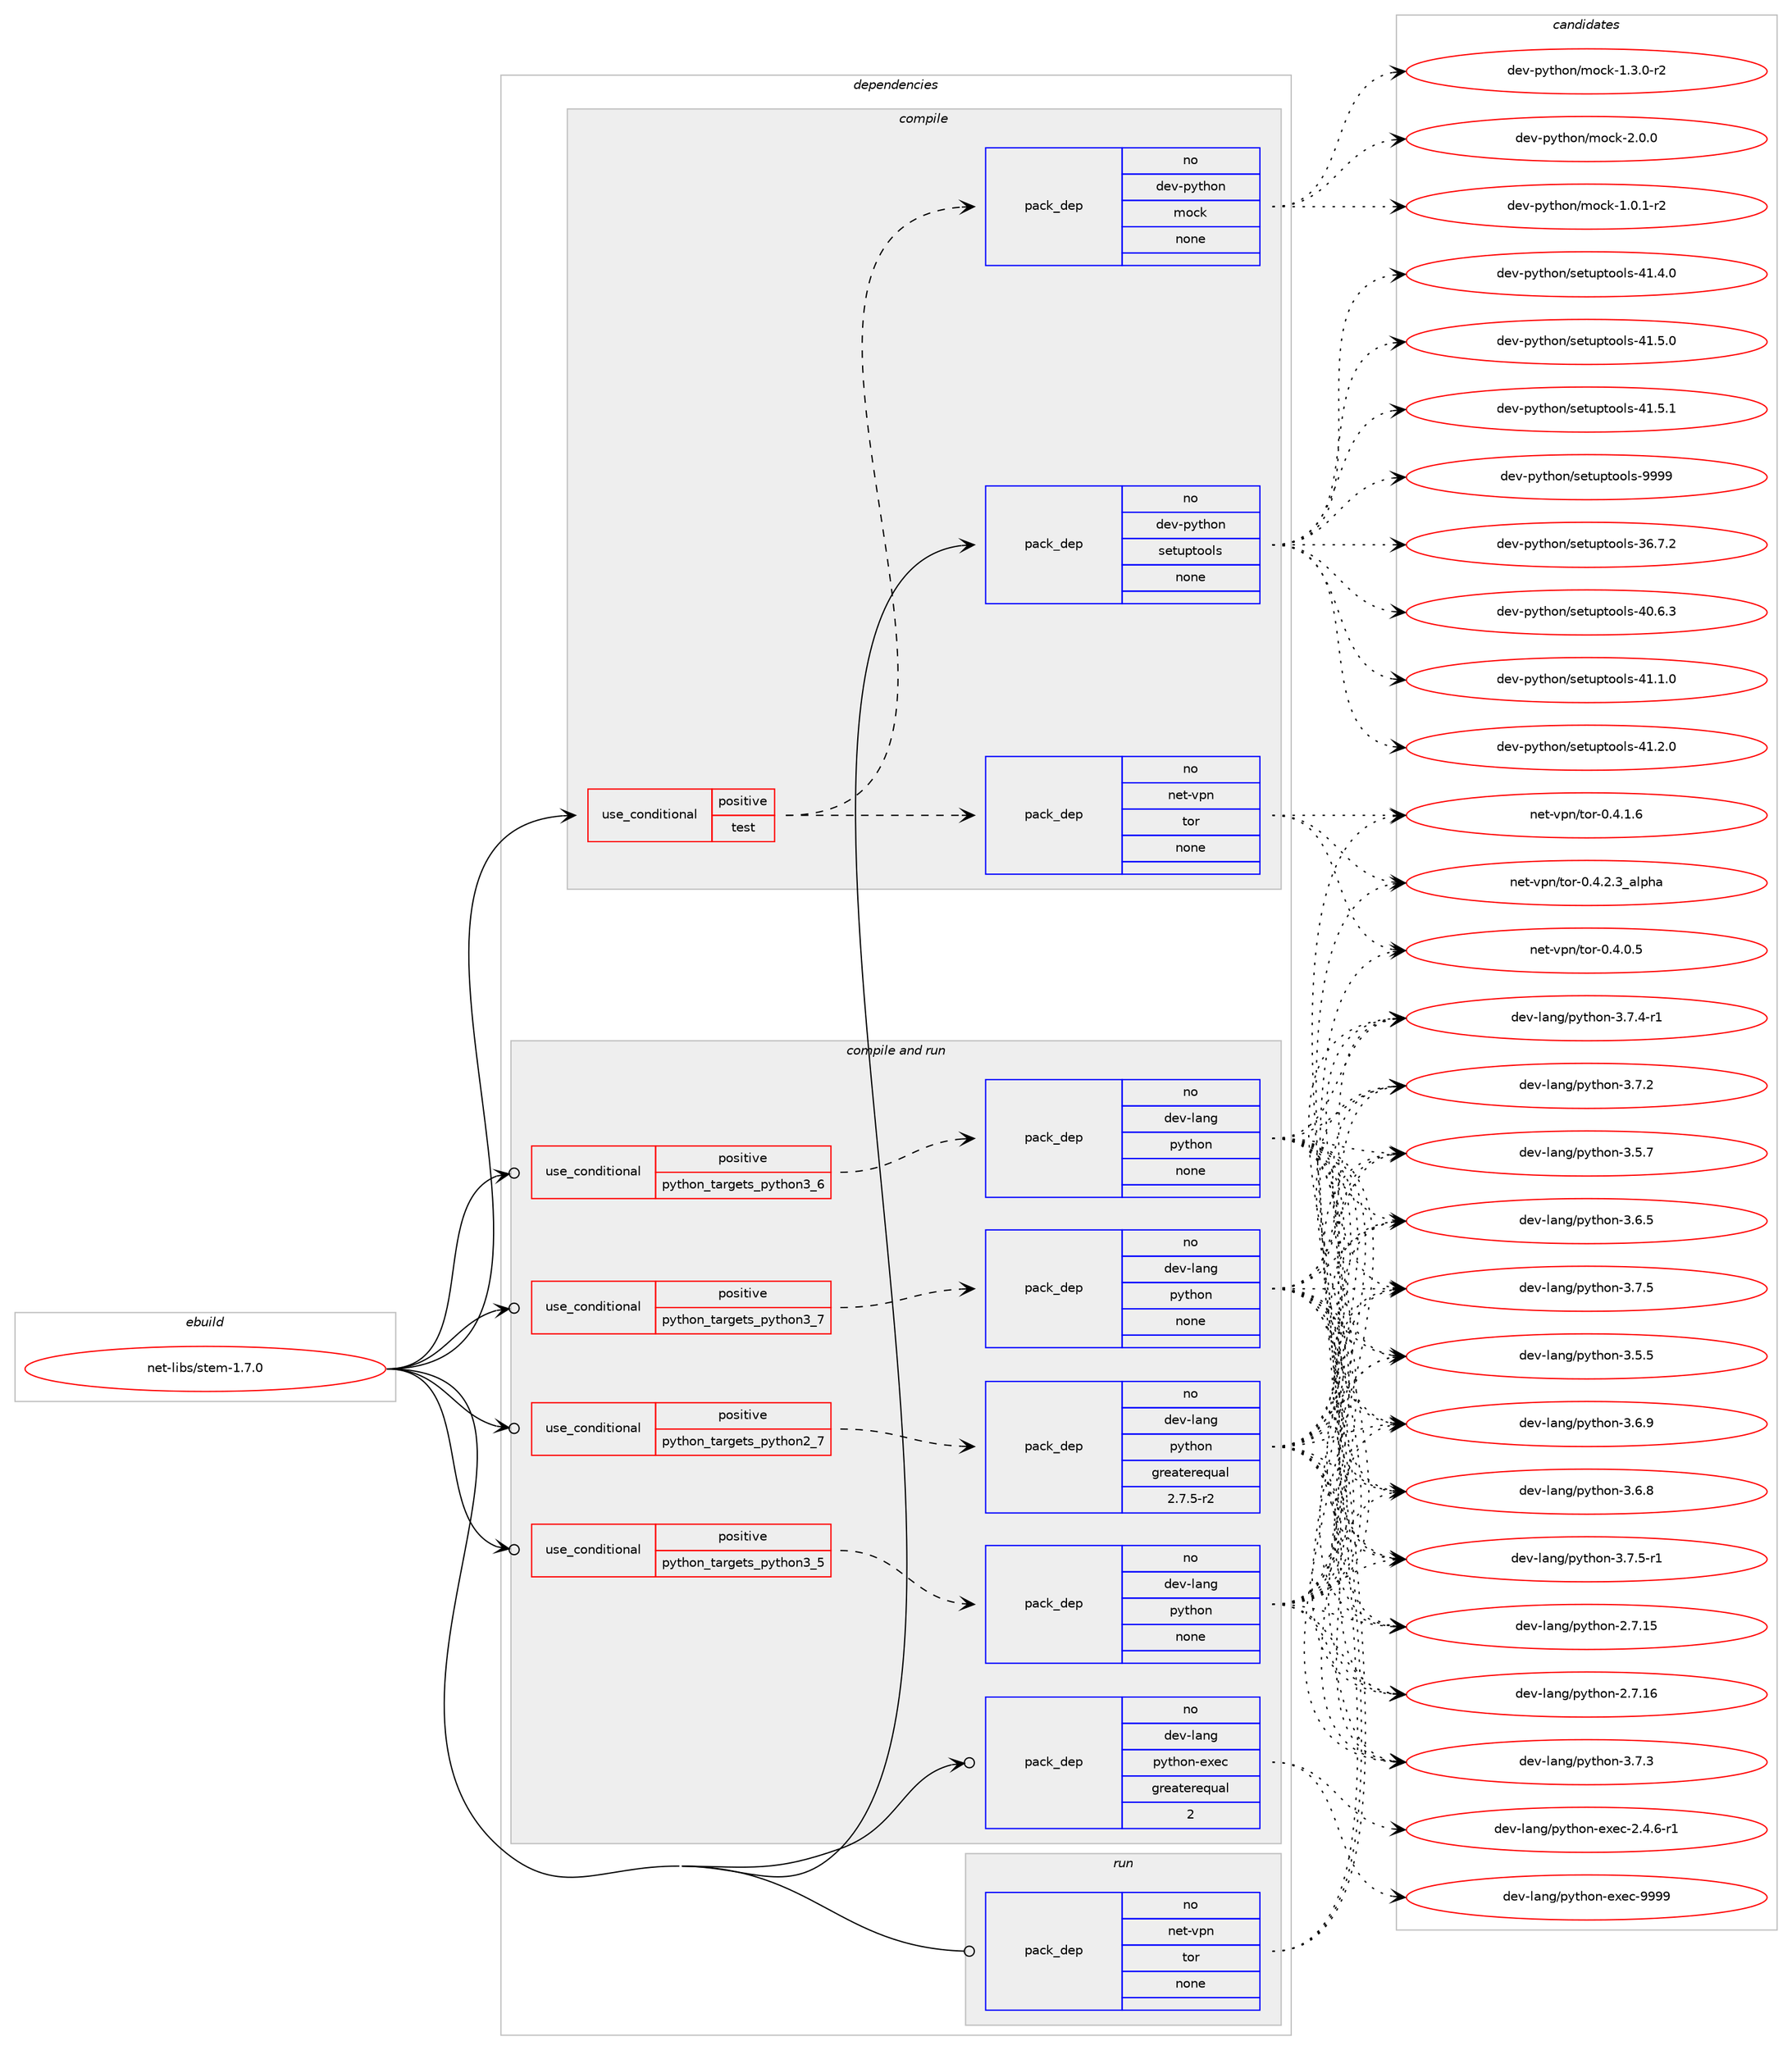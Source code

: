 digraph prolog {

# *************
# Graph options
# *************

newrank=true;
concentrate=true;
compound=true;
graph [rankdir=LR,fontname=Helvetica,fontsize=10,ranksep=1.5];#, ranksep=2.5, nodesep=0.2];
edge  [arrowhead=vee];
node  [fontname=Helvetica,fontsize=10];

# **********
# The ebuild
# **********

subgraph cluster_leftcol {
color=gray;
rank=same;
label=<<i>ebuild</i>>;
id [label="net-libs/stem-1.7.0", color=red, width=4, href="../net-libs/stem-1.7.0.svg"];
}

# ****************
# The dependencies
# ****************

subgraph cluster_midcol {
color=gray;
label=<<i>dependencies</i>>;
subgraph cluster_compile {
fillcolor="#eeeeee";
style=filled;
label=<<i>compile</i>>;
subgraph cond202041 {
dependency828734 [label=<<TABLE BORDER="0" CELLBORDER="1" CELLSPACING="0" CELLPADDING="4"><TR><TD ROWSPAN="3" CELLPADDING="10">use_conditional</TD></TR><TR><TD>positive</TD></TR><TR><TD>test</TD></TR></TABLE>>, shape=none, color=red];
subgraph pack612160 {
dependency828735 [label=<<TABLE BORDER="0" CELLBORDER="1" CELLSPACING="0" CELLPADDING="4" WIDTH="220"><TR><TD ROWSPAN="6" CELLPADDING="30">pack_dep</TD></TR><TR><TD WIDTH="110">no</TD></TR><TR><TD>dev-python</TD></TR><TR><TD>mock</TD></TR><TR><TD>none</TD></TR><TR><TD></TD></TR></TABLE>>, shape=none, color=blue];
}
dependency828734:e -> dependency828735:w [weight=20,style="dashed",arrowhead="vee"];
subgraph pack612161 {
dependency828736 [label=<<TABLE BORDER="0" CELLBORDER="1" CELLSPACING="0" CELLPADDING="4" WIDTH="220"><TR><TD ROWSPAN="6" CELLPADDING="30">pack_dep</TD></TR><TR><TD WIDTH="110">no</TD></TR><TR><TD>net-vpn</TD></TR><TR><TD>tor</TD></TR><TR><TD>none</TD></TR><TR><TD></TD></TR></TABLE>>, shape=none, color=blue];
}
dependency828734:e -> dependency828736:w [weight=20,style="dashed",arrowhead="vee"];
}
id:e -> dependency828734:w [weight=20,style="solid",arrowhead="vee"];
subgraph pack612162 {
dependency828737 [label=<<TABLE BORDER="0" CELLBORDER="1" CELLSPACING="0" CELLPADDING="4" WIDTH="220"><TR><TD ROWSPAN="6" CELLPADDING="30">pack_dep</TD></TR><TR><TD WIDTH="110">no</TD></TR><TR><TD>dev-python</TD></TR><TR><TD>setuptools</TD></TR><TR><TD>none</TD></TR><TR><TD></TD></TR></TABLE>>, shape=none, color=blue];
}
id:e -> dependency828737:w [weight=20,style="solid",arrowhead="vee"];
}
subgraph cluster_compileandrun {
fillcolor="#eeeeee";
style=filled;
label=<<i>compile and run</i>>;
subgraph cond202042 {
dependency828738 [label=<<TABLE BORDER="0" CELLBORDER="1" CELLSPACING="0" CELLPADDING="4"><TR><TD ROWSPAN="3" CELLPADDING="10">use_conditional</TD></TR><TR><TD>positive</TD></TR><TR><TD>python_targets_python2_7</TD></TR></TABLE>>, shape=none, color=red];
subgraph pack612163 {
dependency828739 [label=<<TABLE BORDER="0" CELLBORDER="1" CELLSPACING="0" CELLPADDING="4" WIDTH="220"><TR><TD ROWSPAN="6" CELLPADDING="30">pack_dep</TD></TR><TR><TD WIDTH="110">no</TD></TR><TR><TD>dev-lang</TD></TR><TR><TD>python</TD></TR><TR><TD>greaterequal</TD></TR><TR><TD>2.7.5-r2</TD></TR></TABLE>>, shape=none, color=blue];
}
dependency828738:e -> dependency828739:w [weight=20,style="dashed",arrowhead="vee"];
}
id:e -> dependency828738:w [weight=20,style="solid",arrowhead="odotvee"];
subgraph cond202043 {
dependency828740 [label=<<TABLE BORDER="0" CELLBORDER="1" CELLSPACING="0" CELLPADDING="4"><TR><TD ROWSPAN="3" CELLPADDING="10">use_conditional</TD></TR><TR><TD>positive</TD></TR><TR><TD>python_targets_python3_5</TD></TR></TABLE>>, shape=none, color=red];
subgraph pack612164 {
dependency828741 [label=<<TABLE BORDER="0" CELLBORDER="1" CELLSPACING="0" CELLPADDING="4" WIDTH="220"><TR><TD ROWSPAN="6" CELLPADDING="30">pack_dep</TD></TR><TR><TD WIDTH="110">no</TD></TR><TR><TD>dev-lang</TD></TR><TR><TD>python</TD></TR><TR><TD>none</TD></TR><TR><TD></TD></TR></TABLE>>, shape=none, color=blue];
}
dependency828740:e -> dependency828741:w [weight=20,style="dashed",arrowhead="vee"];
}
id:e -> dependency828740:w [weight=20,style="solid",arrowhead="odotvee"];
subgraph cond202044 {
dependency828742 [label=<<TABLE BORDER="0" CELLBORDER="1" CELLSPACING="0" CELLPADDING="4"><TR><TD ROWSPAN="3" CELLPADDING="10">use_conditional</TD></TR><TR><TD>positive</TD></TR><TR><TD>python_targets_python3_6</TD></TR></TABLE>>, shape=none, color=red];
subgraph pack612165 {
dependency828743 [label=<<TABLE BORDER="0" CELLBORDER="1" CELLSPACING="0" CELLPADDING="4" WIDTH="220"><TR><TD ROWSPAN="6" CELLPADDING="30">pack_dep</TD></TR><TR><TD WIDTH="110">no</TD></TR><TR><TD>dev-lang</TD></TR><TR><TD>python</TD></TR><TR><TD>none</TD></TR><TR><TD></TD></TR></TABLE>>, shape=none, color=blue];
}
dependency828742:e -> dependency828743:w [weight=20,style="dashed",arrowhead="vee"];
}
id:e -> dependency828742:w [weight=20,style="solid",arrowhead="odotvee"];
subgraph cond202045 {
dependency828744 [label=<<TABLE BORDER="0" CELLBORDER="1" CELLSPACING="0" CELLPADDING="4"><TR><TD ROWSPAN="3" CELLPADDING="10">use_conditional</TD></TR><TR><TD>positive</TD></TR><TR><TD>python_targets_python3_7</TD></TR></TABLE>>, shape=none, color=red];
subgraph pack612166 {
dependency828745 [label=<<TABLE BORDER="0" CELLBORDER="1" CELLSPACING="0" CELLPADDING="4" WIDTH="220"><TR><TD ROWSPAN="6" CELLPADDING="30">pack_dep</TD></TR><TR><TD WIDTH="110">no</TD></TR><TR><TD>dev-lang</TD></TR><TR><TD>python</TD></TR><TR><TD>none</TD></TR><TR><TD></TD></TR></TABLE>>, shape=none, color=blue];
}
dependency828744:e -> dependency828745:w [weight=20,style="dashed",arrowhead="vee"];
}
id:e -> dependency828744:w [weight=20,style="solid",arrowhead="odotvee"];
subgraph pack612167 {
dependency828746 [label=<<TABLE BORDER="0" CELLBORDER="1" CELLSPACING="0" CELLPADDING="4" WIDTH="220"><TR><TD ROWSPAN="6" CELLPADDING="30">pack_dep</TD></TR><TR><TD WIDTH="110">no</TD></TR><TR><TD>dev-lang</TD></TR><TR><TD>python-exec</TD></TR><TR><TD>greaterequal</TD></TR><TR><TD>2</TD></TR></TABLE>>, shape=none, color=blue];
}
id:e -> dependency828746:w [weight=20,style="solid",arrowhead="odotvee"];
}
subgraph cluster_run {
fillcolor="#eeeeee";
style=filled;
label=<<i>run</i>>;
subgraph pack612168 {
dependency828747 [label=<<TABLE BORDER="0" CELLBORDER="1" CELLSPACING="0" CELLPADDING="4" WIDTH="220"><TR><TD ROWSPAN="6" CELLPADDING="30">pack_dep</TD></TR><TR><TD WIDTH="110">no</TD></TR><TR><TD>net-vpn</TD></TR><TR><TD>tor</TD></TR><TR><TD>none</TD></TR><TR><TD></TD></TR></TABLE>>, shape=none, color=blue];
}
id:e -> dependency828747:w [weight=20,style="solid",arrowhead="odot"];
}
}

# **************
# The candidates
# **************

subgraph cluster_choices {
rank=same;
color=gray;
label=<<i>candidates</i>>;

subgraph choice612160 {
color=black;
nodesep=1;
choice1001011184511212111610411111047109111991074549464846494511450 [label="dev-python/mock-1.0.1-r2", color=red, width=4,href="../dev-python/mock-1.0.1-r2.svg"];
choice1001011184511212111610411111047109111991074549465146484511450 [label="dev-python/mock-1.3.0-r2", color=red, width=4,href="../dev-python/mock-1.3.0-r2.svg"];
choice100101118451121211161041111104710911199107455046484648 [label="dev-python/mock-2.0.0", color=red, width=4,href="../dev-python/mock-2.0.0.svg"];
dependency828735:e -> choice1001011184511212111610411111047109111991074549464846494511450:w [style=dotted,weight="100"];
dependency828735:e -> choice1001011184511212111610411111047109111991074549465146484511450:w [style=dotted,weight="100"];
dependency828735:e -> choice100101118451121211161041111104710911199107455046484648:w [style=dotted,weight="100"];
}
subgraph choice612161 {
color=black;
nodesep=1;
choice11010111645118112110471161111144548465246484653 [label="net-vpn/tor-0.4.0.5", color=red, width=4,href="../net-vpn/tor-0.4.0.5.svg"];
choice11010111645118112110471161111144548465246494654 [label="net-vpn/tor-0.4.1.6", color=red, width=4,href="../net-vpn/tor-0.4.1.6.svg"];
choice11010111645118112110471161111144548465246504651959710811210497 [label="net-vpn/tor-0.4.2.3_alpha", color=red, width=4,href="../net-vpn/tor-0.4.2.3_alpha.svg"];
dependency828736:e -> choice11010111645118112110471161111144548465246484653:w [style=dotted,weight="100"];
dependency828736:e -> choice11010111645118112110471161111144548465246494654:w [style=dotted,weight="100"];
dependency828736:e -> choice11010111645118112110471161111144548465246504651959710811210497:w [style=dotted,weight="100"];
}
subgraph choice612162 {
color=black;
nodesep=1;
choice100101118451121211161041111104711510111611711211611111110811545515446554650 [label="dev-python/setuptools-36.7.2", color=red, width=4,href="../dev-python/setuptools-36.7.2.svg"];
choice100101118451121211161041111104711510111611711211611111110811545524846544651 [label="dev-python/setuptools-40.6.3", color=red, width=4,href="../dev-python/setuptools-40.6.3.svg"];
choice100101118451121211161041111104711510111611711211611111110811545524946494648 [label="dev-python/setuptools-41.1.0", color=red, width=4,href="../dev-python/setuptools-41.1.0.svg"];
choice100101118451121211161041111104711510111611711211611111110811545524946504648 [label="dev-python/setuptools-41.2.0", color=red, width=4,href="../dev-python/setuptools-41.2.0.svg"];
choice100101118451121211161041111104711510111611711211611111110811545524946524648 [label="dev-python/setuptools-41.4.0", color=red, width=4,href="../dev-python/setuptools-41.4.0.svg"];
choice100101118451121211161041111104711510111611711211611111110811545524946534648 [label="dev-python/setuptools-41.5.0", color=red, width=4,href="../dev-python/setuptools-41.5.0.svg"];
choice100101118451121211161041111104711510111611711211611111110811545524946534649 [label="dev-python/setuptools-41.5.1", color=red, width=4,href="../dev-python/setuptools-41.5.1.svg"];
choice10010111845112121116104111110471151011161171121161111111081154557575757 [label="dev-python/setuptools-9999", color=red, width=4,href="../dev-python/setuptools-9999.svg"];
dependency828737:e -> choice100101118451121211161041111104711510111611711211611111110811545515446554650:w [style=dotted,weight="100"];
dependency828737:e -> choice100101118451121211161041111104711510111611711211611111110811545524846544651:w [style=dotted,weight="100"];
dependency828737:e -> choice100101118451121211161041111104711510111611711211611111110811545524946494648:w [style=dotted,weight="100"];
dependency828737:e -> choice100101118451121211161041111104711510111611711211611111110811545524946504648:w [style=dotted,weight="100"];
dependency828737:e -> choice100101118451121211161041111104711510111611711211611111110811545524946524648:w [style=dotted,weight="100"];
dependency828737:e -> choice100101118451121211161041111104711510111611711211611111110811545524946534648:w [style=dotted,weight="100"];
dependency828737:e -> choice100101118451121211161041111104711510111611711211611111110811545524946534649:w [style=dotted,weight="100"];
dependency828737:e -> choice10010111845112121116104111110471151011161171121161111111081154557575757:w [style=dotted,weight="100"];
}
subgraph choice612163 {
color=black;
nodesep=1;
choice10010111845108971101034711212111610411111045504655464953 [label="dev-lang/python-2.7.15", color=red, width=4,href="../dev-lang/python-2.7.15.svg"];
choice10010111845108971101034711212111610411111045504655464954 [label="dev-lang/python-2.7.16", color=red, width=4,href="../dev-lang/python-2.7.16.svg"];
choice100101118451089711010347112121116104111110455146534653 [label="dev-lang/python-3.5.5", color=red, width=4,href="../dev-lang/python-3.5.5.svg"];
choice100101118451089711010347112121116104111110455146534655 [label="dev-lang/python-3.5.7", color=red, width=4,href="../dev-lang/python-3.5.7.svg"];
choice100101118451089711010347112121116104111110455146544653 [label="dev-lang/python-3.6.5", color=red, width=4,href="../dev-lang/python-3.6.5.svg"];
choice100101118451089711010347112121116104111110455146544656 [label="dev-lang/python-3.6.8", color=red, width=4,href="../dev-lang/python-3.6.8.svg"];
choice100101118451089711010347112121116104111110455146544657 [label="dev-lang/python-3.6.9", color=red, width=4,href="../dev-lang/python-3.6.9.svg"];
choice100101118451089711010347112121116104111110455146554650 [label="dev-lang/python-3.7.2", color=red, width=4,href="../dev-lang/python-3.7.2.svg"];
choice100101118451089711010347112121116104111110455146554651 [label="dev-lang/python-3.7.3", color=red, width=4,href="../dev-lang/python-3.7.3.svg"];
choice1001011184510897110103471121211161041111104551465546524511449 [label="dev-lang/python-3.7.4-r1", color=red, width=4,href="../dev-lang/python-3.7.4-r1.svg"];
choice100101118451089711010347112121116104111110455146554653 [label="dev-lang/python-3.7.5", color=red, width=4,href="../dev-lang/python-3.7.5.svg"];
choice1001011184510897110103471121211161041111104551465546534511449 [label="dev-lang/python-3.7.5-r1", color=red, width=4,href="../dev-lang/python-3.7.5-r1.svg"];
dependency828739:e -> choice10010111845108971101034711212111610411111045504655464953:w [style=dotted,weight="100"];
dependency828739:e -> choice10010111845108971101034711212111610411111045504655464954:w [style=dotted,weight="100"];
dependency828739:e -> choice100101118451089711010347112121116104111110455146534653:w [style=dotted,weight="100"];
dependency828739:e -> choice100101118451089711010347112121116104111110455146534655:w [style=dotted,weight="100"];
dependency828739:e -> choice100101118451089711010347112121116104111110455146544653:w [style=dotted,weight="100"];
dependency828739:e -> choice100101118451089711010347112121116104111110455146544656:w [style=dotted,weight="100"];
dependency828739:e -> choice100101118451089711010347112121116104111110455146544657:w [style=dotted,weight="100"];
dependency828739:e -> choice100101118451089711010347112121116104111110455146554650:w [style=dotted,weight="100"];
dependency828739:e -> choice100101118451089711010347112121116104111110455146554651:w [style=dotted,weight="100"];
dependency828739:e -> choice1001011184510897110103471121211161041111104551465546524511449:w [style=dotted,weight="100"];
dependency828739:e -> choice100101118451089711010347112121116104111110455146554653:w [style=dotted,weight="100"];
dependency828739:e -> choice1001011184510897110103471121211161041111104551465546534511449:w [style=dotted,weight="100"];
}
subgraph choice612164 {
color=black;
nodesep=1;
choice10010111845108971101034711212111610411111045504655464953 [label="dev-lang/python-2.7.15", color=red, width=4,href="../dev-lang/python-2.7.15.svg"];
choice10010111845108971101034711212111610411111045504655464954 [label="dev-lang/python-2.7.16", color=red, width=4,href="../dev-lang/python-2.7.16.svg"];
choice100101118451089711010347112121116104111110455146534653 [label="dev-lang/python-3.5.5", color=red, width=4,href="../dev-lang/python-3.5.5.svg"];
choice100101118451089711010347112121116104111110455146534655 [label="dev-lang/python-3.5.7", color=red, width=4,href="../dev-lang/python-3.5.7.svg"];
choice100101118451089711010347112121116104111110455146544653 [label="dev-lang/python-3.6.5", color=red, width=4,href="../dev-lang/python-3.6.5.svg"];
choice100101118451089711010347112121116104111110455146544656 [label="dev-lang/python-3.6.8", color=red, width=4,href="../dev-lang/python-3.6.8.svg"];
choice100101118451089711010347112121116104111110455146544657 [label="dev-lang/python-3.6.9", color=red, width=4,href="../dev-lang/python-3.6.9.svg"];
choice100101118451089711010347112121116104111110455146554650 [label="dev-lang/python-3.7.2", color=red, width=4,href="../dev-lang/python-3.7.2.svg"];
choice100101118451089711010347112121116104111110455146554651 [label="dev-lang/python-3.7.3", color=red, width=4,href="../dev-lang/python-3.7.3.svg"];
choice1001011184510897110103471121211161041111104551465546524511449 [label="dev-lang/python-3.7.4-r1", color=red, width=4,href="../dev-lang/python-3.7.4-r1.svg"];
choice100101118451089711010347112121116104111110455146554653 [label="dev-lang/python-3.7.5", color=red, width=4,href="../dev-lang/python-3.7.5.svg"];
choice1001011184510897110103471121211161041111104551465546534511449 [label="dev-lang/python-3.7.5-r1", color=red, width=4,href="../dev-lang/python-3.7.5-r1.svg"];
dependency828741:e -> choice10010111845108971101034711212111610411111045504655464953:w [style=dotted,weight="100"];
dependency828741:e -> choice10010111845108971101034711212111610411111045504655464954:w [style=dotted,weight="100"];
dependency828741:e -> choice100101118451089711010347112121116104111110455146534653:w [style=dotted,weight="100"];
dependency828741:e -> choice100101118451089711010347112121116104111110455146534655:w [style=dotted,weight="100"];
dependency828741:e -> choice100101118451089711010347112121116104111110455146544653:w [style=dotted,weight="100"];
dependency828741:e -> choice100101118451089711010347112121116104111110455146544656:w [style=dotted,weight="100"];
dependency828741:e -> choice100101118451089711010347112121116104111110455146544657:w [style=dotted,weight="100"];
dependency828741:e -> choice100101118451089711010347112121116104111110455146554650:w [style=dotted,weight="100"];
dependency828741:e -> choice100101118451089711010347112121116104111110455146554651:w [style=dotted,weight="100"];
dependency828741:e -> choice1001011184510897110103471121211161041111104551465546524511449:w [style=dotted,weight="100"];
dependency828741:e -> choice100101118451089711010347112121116104111110455146554653:w [style=dotted,weight="100"];
dependency828741:e -> choice1001011184510897110103471121211161041111104551465546534511449:w [style=dotted,weight="100"];
}
subgraph choice612165 {
color=black;
nodesep=1;
choice10010111845108971101034711212111610411111045504655464953 [label="dev-lang/python-2.7.15", color=red, width=4,href="../dev-lang/python-2.7.15.svg"];
choice10010111845108971101034711212111610411111045504655464954 [label="dev-lang/python-2.7.16", color=red, width=4,href="../dev-lang/python-2.7.16.svg"];
choice100101118451089711010347112121116104111110455146534653 [label="dev-lang/python-3.5.5", color=red, width=4,href="../dev-lang/python-3.5.5.svg"];
choice100101118451089711010347112121116104111110455146534655 [label="dev-lang/python-3.5.7", color=red, width=4,href="../dev-lang/python-3.5.7.svg"];
choice100101118451089711010347112121116104111110455146544653 [label="dev-lang/python-3.6.5", color=red, width=4,href="../dev-lang/python-3.6.5.svg"];
choice100101118451089711010347112121116104111110455146544656 [label="dev-lang/python-3.6.8", color=red, width=4,href="../dev-lang/python-3.6.8.svg"];
choice100101118451089711010347112121116104111110455146544657 [label="dev-lang/python-3.6.9", color=red, width=4,href="../dev-lang/python-3.6.9.svg"];
choice100101118451089711010347112121116104111110455146554650 [label="dev-lang/python-3.7.2", color=red, width=4,href="../dev-lang/python-3.7.2.svg"];
choice100101118451089711010347112121116104111110455146554651 [label="dev-lang/python-3.7.3", color=red, width=4,href="../dev-lang/python-3.7.3.svg"];
choice1001011184510897110103471121211161041111104551465546524511449 [label="dev-lang/python-3.7.4-r1", color=red, width=4,href="../dev-lang/python-3.7.4-r1.svg"];
choice100101118451089711010347112121116104111110455146554653 [label="dev-lang/python-3.7.5", color=red, width=4,href="../dev-lang/python-3.7.5.svg"];
choice1001011184510897110103471121211161041111104551465546534511449 [label="dev-lang/python-3.7.5-r1", color=red, width=4,href="../dev-lang/python-3.7.5-r1.svg"];
dependency828743:e -> choice10010111845108971101034711212111610411111045504655464953:w [style=dotted,weight="100"];
dependency828743:e -> choice10010111845108971101034711212111610411111045504655464954:w [style=dotted,weight="100"];
dependency828743:e -> choice100101118451089711010347112121116104111110455146534653:w [style=dotted,weight="100"];
dependency828743:e -> choice100101118451089711010347112121116104111110455146534655:w [style=dotted,weight="100"];
dependency828743:e -> choice100101118451089711010347112121116104111110455146544653:w [style=dotted,weight="100"];
dependency828743:e -> choice100101118451089711010347112121116104111110455146544656:w [style=dotted,weight="100"];
dependency828743:e -> choice100101118451089711010347112121116104111110455146544657:w [style=dotted,weight="100"];
dependency828743:e -> choice100101118451089711010347112121116104111110455146554650:w [style=dotted,weight="100"];
dependency828743:e -> choice100101118451089711010347112121116104111110455146554651:w [style=dotted,weight="100"];
dependency828743:e -> choice1001011184510897110103471121211161041111104551465546524511449:w [style=dotted,weight="100"];
dependency828743:e -> choice100101118451089711010347112121116104111110455146554653:w [style=dotted,weight="100"];
dependency828743:e -> choice1001011184510897110103471121211161041111104551465546534511449:w [style=dotted,weight="100"];
}
subgraph choice612166 {
color=black;
nodesep=1;
choice10010111845108971101034711212111610411111045504655464953 [label="dev-lang/python-2.7.15", color=red, width=4,href="../dev-lang/python-2.7.15.svg"];
choice10010111845108971101034711212111610411111045504655464954 [label="dev-lang/python-2.7.16", color=red, width=4,href="../dev-lang/python-2.7.16.svg"];
choice100101118451089711010347112121116104111110455146534653 [label="dev-lang/python-3.5.5", color=red, width=4,href="../dev-lang/python-3.5.5.svg"];
choice100101118451089711010347112121116104111110455146534655 [label="dev-lang/python-3.5.7", color=red, width=4,href="../dev-lang/python-3.5.7.svg"];
choice100101118451089711010347112121116104111110455146544653 [label="dev-lang/python-3.6.5", color=red, width=4,href="../dev-lang/python-3.6.5.svg"];
choice100101118451089711010347112121116104111110455146544656 [label="dev-lang/python-3.6.8", color=red, width=4,href="../dev-lang/python-3.6.8.svg"];
choice100101118451089711010347112121116104111110455146544657 [label="dev-lang/python-3.6.9", color=red, width=4,href="../dev-lang/python-3.6.9.svg"];
choice100101118451089711010347112121116104111110455146554650 [label="dev-lang/python-3.7.2", color=red, width=4,href="../dev-lang/python-3.7.2.svg"];
choice100101118451089711010347112121116104111110455146554651 [label="dev-lang/python-3.7.3", color=red, width=4,href="../dev-lang/python-3.7.3.svg"];
choice1001011184510897110103471121211161041111104551465546524511449 [label="dev-lang/python-3.7.4-r1", color=red, width=4,href="../dev-lang/python-3.7.4-r1.svg"];
choice100101118451089711010347112121116104111110455146554653 [label="dev-lang/python-3.7.5", color=red, width=4,href="../dev-lang/python-3.7.5.svg"];
choice1001011184510897110103471121211161041111104551465546534511449 [label="dev-lang/python-3.7.5-r1", color=red, width=4,href="../dev-lang/python-3.7.5-r1.svg"];
dependency828745:e -> choice10010111845108971101034711212111610411111045504655464953:w [style=dotted,weight="100"];
dependency828745:e -> choice10010111845108971101034711212111610411111045504655464954:w [style=dotted,weight="100"];
dependency828745:e -> choice100101118451089711010347112121116104111110455146534653:w [style=dotted,weight="100"];
dependency828745:e -> choice100101118451089711010347112121116104111110455146534655:w [style=dotted,weight="100"];
dependency828745:e -> choice100101118451089711010347112121116104111110455146544653:w [style=dotted,weight="100"];
dependency828745:e -> choice100101118451089711010347112121116104111110455146544656:w [style=dotted,weight="100"];
dependency828745:e -> choice100101118451089711010347112121116104111110455146544657:w [style=dotted,weight="100"];
dependency828745:e -> choice100101118451089711010347112121116104111110455146554650:w [style=dotted,weight="100"];
dependency828745:e -> choice100101118451089711010347112121116104111110455146554651:w [style=dotted,weight="100"];
dependency828745:e -> choice1001011184510897110103471121211161041111104551465546524511449:w [style=dotted,weight="100"];
dependency828745:e -> choice100101118451089711010347112121116104111110455146554653:w [style=dotted,weight="100"];
dependency828745:e -> choice1001011184510897110103471121211161041111104551465546534511449:w [style=dotted,weight="100"];
}
subgraph choice612167 {
color=black;
nodesep=1;
choice10010111845108971101034711212111610411111045101120101994550465246544511449 [label="dev-lang/python-exec-2.4.6-r1", color=red, width=4,href="../dev-lang/python-exec-2.4.6-r1.svg"];
choice10010111845108971101034711212111610411111045101120101994557575757 [label="dev-lang/python-exec-9999", color=red, width=4,href="../dev-lang/python-exec-9999.svg"];
dependency828746:e -> choice10010111845108971101034711212111610411111045101120101994550465246544511449:w [style=dotted,weight="100"];
dependency828746:e -> choice10010111845108971101034711212111610411111045101120101994557575757:w [style=dotted,weight="100"];
}
subgraph choice612168 {
color=black;
nodesep=1;
choice11010111645118112110471161111144548465246484653 [label="net-vpn/tor-0.4.0.5", color=red, width=4,href="../net-vpn/tor-0.4.0.5.svg"];
choice11010111645118112110471161111144548465246494654 [label="net-vpn/tor-0.4.1.6", color=red, width=4,href="../net-vpn/tor-0.4.1.6.svg"];
choice11010111645118112110471161111144548465246504651959710811210497 [label="net-vpn/tor-0.4.2.3_alpha", color=red, width=4,href="../net-vpn/tor-0.4.2.3_alpha.svg"];
dependency828747:e -> choice11010111645118112110471161111144548465246484653:w [style=dotted,weight="100"];
dependency828747:e -> choice11010111645118112110471161111144548465246494654:w [style=dotted,weight="100"];
dependency828747:e -> choice11010111645118112110471161111144548465246504651959710811210497:w [style=dotted,weight="100"];
}
}

}
